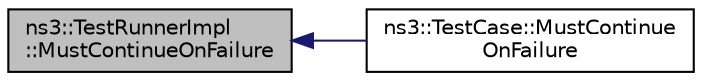 digraph "ns3::TestRunnerImpl::MustContinueOnFailure"
{
  edge [fontname="Helvetica",fontsize="10",labelfontname="Helvetica",labelfontsize="10"];
  node [fontname="Helvetica",fontsize="10",shape=record];
  rankdir="LR";
  Node1 [label="ns3::TestRunnerImpl\l::MustContinueOnFailure",height=0.2,width=0.4,color="black", fillcolor="grey75", style="filled", fontcolor="black"];
  Node1 -> Node2 [dir="back",color="midnightblue",fontsize="10",style="solid"];
  Node2 [label="ns3::TestCase::MustContinue\lOnFailure",height=0.2,width=0.4,color="black", fillcolor="white", style="filled",URL="$dd/d88/classns3_1_1TestCase.html#a1e0cc9f95a47dbac232068396bb0bd80",tooltip="Check if this run should continue on failure. "];
}
